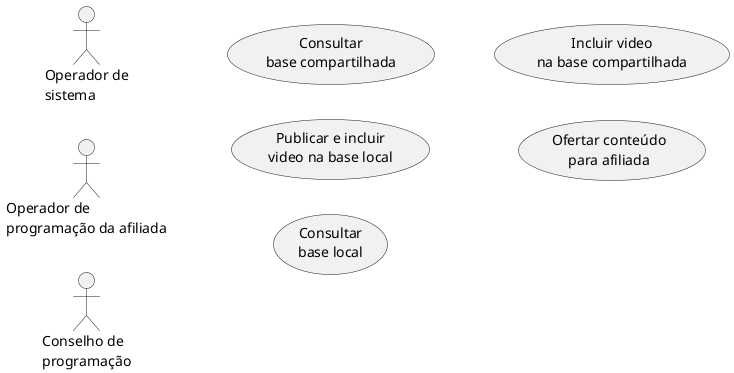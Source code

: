 @startuml

left to right direction

actor "Operador de\nsistema" as os
actor "Operador de\nprogramação da afiliada" as opa
actor "Conselho de\nprogramação" as cp

(Consultar\nbase compartilhada) as cbc
(Publicar e incluir\nvideo na base local) as pil
(Consultar\nbase local) as cbl
(Incluir video\nna base compartilhada) as ivg
(Ofertar conteúdo\npara afiliada) as oca

@enduml
